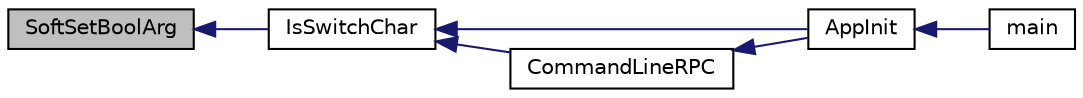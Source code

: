 digraph "SoftSetBoolArg"
{
  edge [fontname="Helvetica",fontsize="10",labelfontname="Helvetica",labelfontsize="10"];
  node [fontname="Helvetica",fontsize="10",shape=record];
  rankdir="LR";
  Node1295 [label="SoftSetBoolArg",height=0.2,width=0.4,color="black", fillcolor="grey75", style="filled", fontcolor="black"];
  Node1295 -> Node1296 [dir="back",color="midnightblue",fontsize="10",style="solid",fontname="Helvetica"];
  Node1296 [label="IsSwitchChar",height=0.2,width=0.4,color="black", fillcolor="white", style="filled",URL="$util_8h.html#ac0165e18ce3be89a2e0731e27d54b478"];
  Node1296 -> Node1297 [dir="back",color="midnightblue",fontsize="10",style="solid",fontname="Helvetica"];
  Node1297 [label="AppInit",height=0.2,width=0.4,color="black", fillcolor="white", style="filled",URL="$iond_8cpp.html#ac59316b767e6984e1285f0531275286b"];
  Node1297 -> Node1298 [dir="back",color="midnightblue",fontsize="10",style="solid",fontname="Helvetica"];
  Node1298 [label="main",height=0.2,width=0.4,color="black", fillcolor="white", style="filled",URL="$iond_8cpp.html#a0ddf1224851353fc92bfbff6f499fa97"];
  Node1296 -> Node1299 [dir="back",color="midnightblue",fontsize="10",style="solid",fontname="Helvetica"];
  Node1299 [label="CommandLineRPC",height=0.2,width=0.4,color="black", fillcolor="white", style="filled",URL="$rpcclient_8h.html#a4ee23259648a971c9c05aeff8b545a6d"];
  Node1299 -> Node1297 [dir="back",color="midnightblue",fontsize="10",style="solid",fontname="Helvetica"];
}
